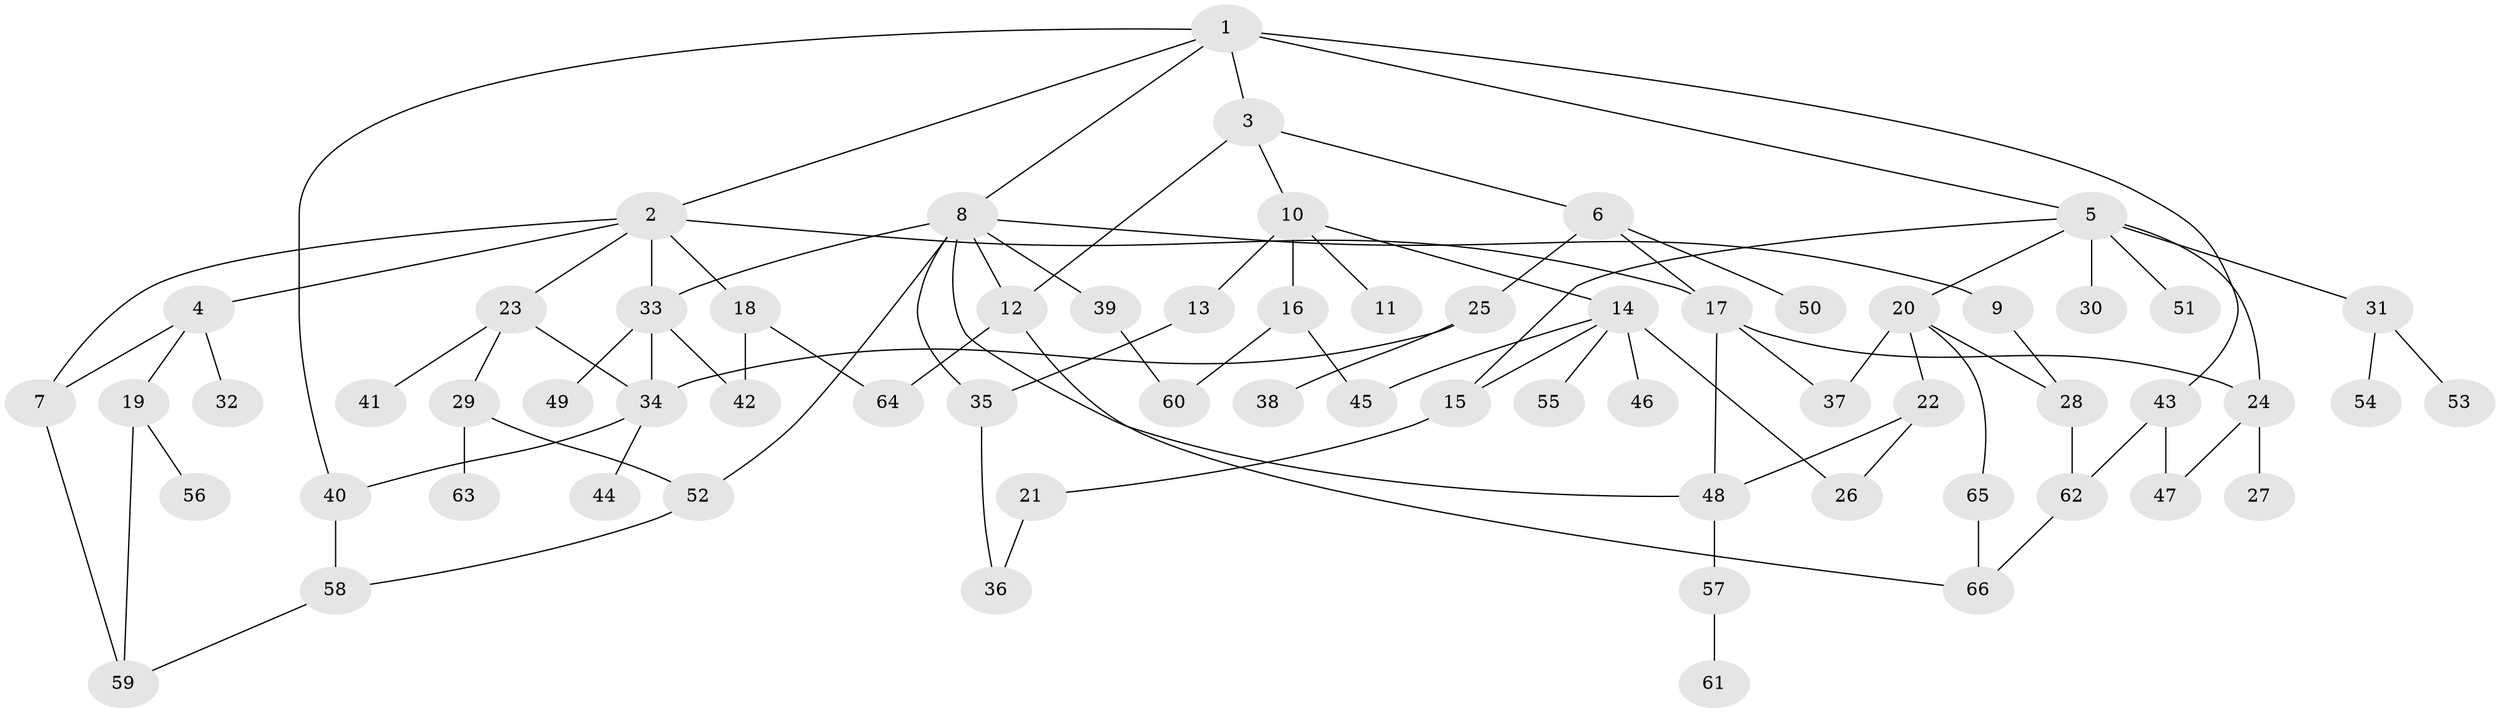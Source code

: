 // coarse degree distribution, {7: 0.025, 12: 0.025, 4: 0.225, 2: 0.15, 5: 0.075, 6: 0.05, 3: 0.275, 1: 0.175}
// Generated by graph-tools (version 1.1) at 2025/35/03/04/25 23:35:59]
// undirected, 66 vertices, 93 edges
graph export_dot {
  node [color=gray90,style=filled];
  1;
  2;
  3;
  4;
  5;
  6;
  7;
  8;
  9;
  10;
  11;
  12;
  13;
  14;
  15;
  16;
  17;
  18;
  19;
  20;
  21;
  22;
  23;
  24;
  25;
  26;
  27;
  28;
  29;
  30;
  31;
  32;
  33;
  34;
  35;
  36;
  37;
  38;
  39;
  40;
  41;
  42;
  43;
  44;
  45;
  46;
  47;
  48;
  49;
  50;
  51;
  52;
  53;
  54;
  55;
  56;
  57;
  58;
  59;
  60;
  61;
  62;
  63;
  64;
  65;
  66;
  1 -- 2;
  1 -- 3;
  1 -- 5;
  1 -- 8;
  1 -- 43;
  1 -- 40;
  2 -- 4;
  2 -- 7;
  2 -- 18;
  2 -- 23;
  2 -- 33;
  2 -- 17;
  3 -- 6;
  3 -- 10;
  3 -- 12;
  4 -- 19;
  4 -- 32;
  4 -- 7;
  5 -- 20;
  5 -- 24;
  5 -- 30;
  5 -- 31;
  5 -- 51;
  5 -- 15;
  6 -- 17;
  6 -- 25;
  6 -- 50;
  7 -- 59;
  8 -- 9;
  8 -- 12;
  8 -- 33;
  8 -- 35;
  8 -- 39;
  8 -- 48;
  8 -- 52;
  9 -- 28;
  10 -- 11;
  10 -- 13;
  10 -- 14;
  10 -- 16;
  12 -- 64;
  12 -- 66;
  13 -- 35;
  14 -- 15;
  14 -- 45;
  14 -- 46;
  14 -- 55;
  14 -- 26;
  15 -- 21;
  16 -- 60;
  16 -- 45;
  17 -- 37;
  17 -- 24;
  17 -- 48;
  18 -- 64;
  18 -- 42;
  19 -- 56;
  19 -- 59;
  20 -- 22;
  20 -- 28;
  20 -- 65;
  20 -- 37;
  21 -- 36;
  22 -- 26;
  22 -- 48;
  23 -- 29;
  23 -- 34;
  23 -- 41;
  24 -- 27;
  24 -- 47;
  25 -- 38;
  25 -- 34;
  28 -- 62;
  29 -- 63;
  29 -- 52;
  31 -- 53;
  31 -- 54;
  33 -- 42;
  33 -- 49;
  33 -- 34;
  34 -- 40;
  34 -- 44;
  35 -- 36;
  39 -- 60;
  40 -- 58;
  43 -- 47;
  43 -- 62;
  48 -- 57;
  52 -- 58;
  57 -- 61;
  58 -- 59;
  62 -- 66;
  65 -- 66;
}
